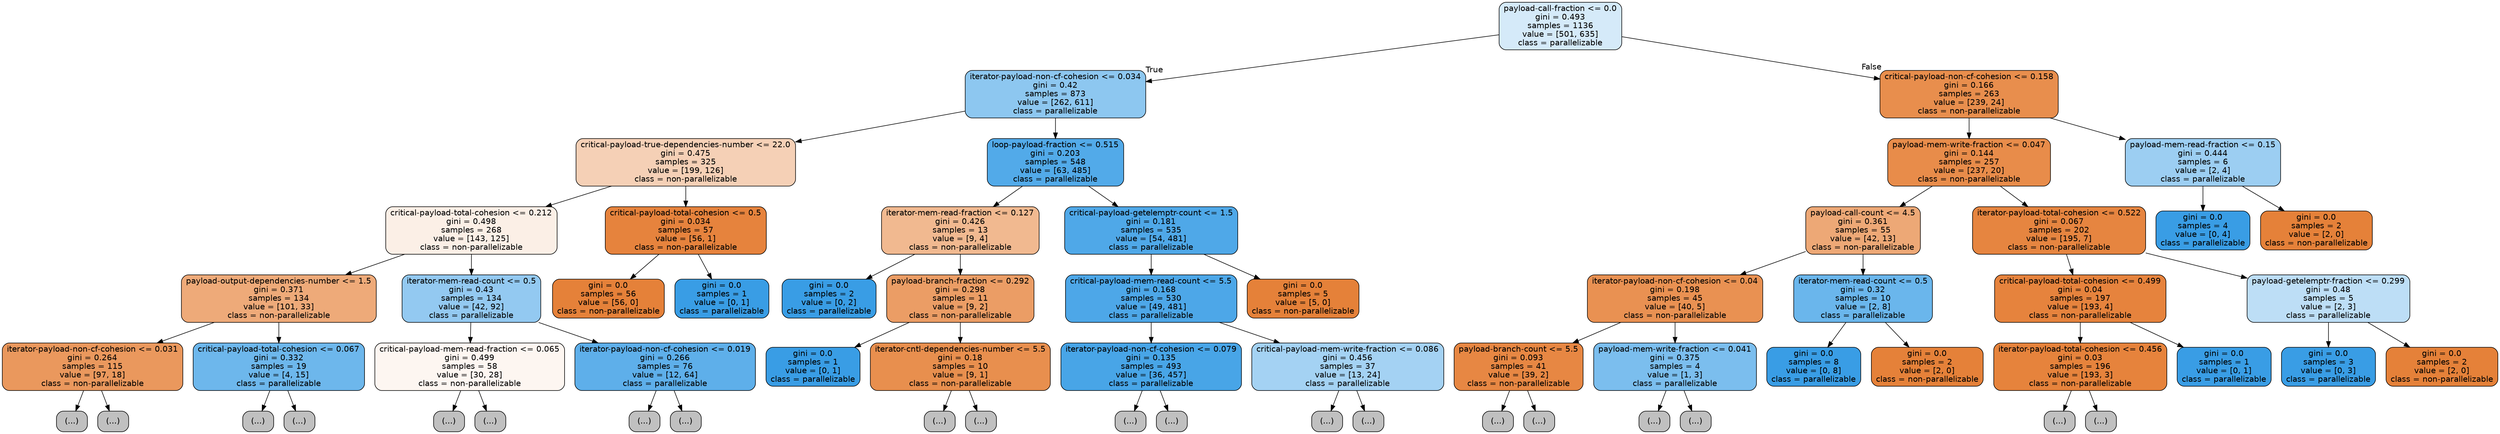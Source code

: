 digraph Tree {
node [shape=box, style="filled, rounded", color="black", fontname=helvetica] ;
edge [fontname=helvetica] ;
0 [label="payload-call-fraction <= 0.0\ngini = 0.493\nsamples = 1136\nvalue = [501, 635]\nclass = parallelizable", fillcolor="#399de536"] ;
1 [label="iterator-payload-non-cf-cohesion <= 0.034\ngini = 0.42\nsamples = 873\nvalue = [262, 611]\nclass = parallelizable", fillcolor="#399de592"] ;
0 -> 1 [labeldistance=2.5, labelangle=45, headlabel="True"] ;
2 [label="critical-payload-true-dependencies-number <= 22.0\ngini = 0.475\nsamples = 325\nvalue = [199, 126]\nclass = non-parallelizable", fillcolor="#e581395e"] ;
1 -> 2 ;
3 [label="critical-payload-total-cohesion <= 0.212\ngini = 0.498\nsamples = 268\nvalue = [143, 125]\nclass = non-parallelizable", fillcolor="#e5813920"] ;
2 -> 3 ;
4 [label="payload-output-dependencies-number <= 1.5\ngini = 0.371\nsamples = 134\nvalue = [101, 33]\nclass = non-parallelizable", fillcolor="#e58139ac"] ;
3 -> 4 ;
5 [label="iterator-payload-non-cf-cohesion <= 0.031\ngini = 0.264\nsamples = 115\nvalue = [97, 18]\nclass = non-parallelizable", fillcolor="#e58139d0"] ;
4 -> 5 ;
6 [label="(...)", fillcolor="#C0C0C0"] ;
5 -> 6 ;
21 [label="(...)", fillcolor="#C0C0C0"] ;
5 -> 21 ;
34 [label="critical-payload-total-cohesion <= 0.067\ngini = 0.332\nsamples = 19\nvalue = [4, 15]\nclass = parallelizable", fillcolor="#399de5bb"] ;
4 -> 34 ;
35 [label="(...)", fillcolor="#C0C0C0"] ;
34 -> 35 ;
40 [label="(...)", fillcolor="#C0C0C0"] ;
34 -> 40 ;
41 [label="iterator-mem-read-count <= 0.5\ngini = 0.43\nsamples = 134\nvalue = [42, 92]\nclass = parallelizable", fillcolor="#399de58b"] ;
3 -> 41 ;
42 [label="critical-payload-mem-read-fraction <= 0.065\ngini = 0.499\nsamples = 58\nvalue = [30, 28]\nclass = non-parallelizable", fillcolor="#e5813911"] ;
41 -> 42 ;
43 [label="(...)", fillcolor="#C0C0C0"] ;
42 -> 43 ;
54 [label="(...)", fillcolor="#C0C0C0"] ;
42 -> 54 ;
61 [label="iterator-payload-non-cf-cohesion <= 0.019\ngini = 0.266\nsamples = 76\nvalue = [12, 64]\nclass = parallelizable", fillcolor="#399de5cf"] ;
41 -> 61 ;
62 [label="(...)", fillcolor="#C0C0C0"] ;
61 -> 62 ;
71 [label="(...)", fillcolor="#C0C0C0"] ;
61 -> 71 ;
78 [label="critical-payload-total-cohesion <= 0.5\ngini = 0.034\nsamples = 57\nvalue = [56, 1]\nclass = non-parallelizable", fillcolor="#e58139fa"] ;
2 -> 78 ;
79 [label="gini = 0.0\nsamples = 56\nvalue = [56, 0]\nclass = non-parallelizable", fillcolor="#e58139ff"] ;
78 -> 79 ;
80 [label="gini = 0.0\nsamples = 1\nvalue = [0, 1]\nclass = parallelizable", fillcolor="#399de5ff"] ;
78 -> 80 ;
81 [label="loop-payload-fraction <= 0.515\ngini = 0.203\nsamples = 548\nvalue = [63, 485]\nclass = parallelizable", fillcolor="#399de5de"] ;
1 -> 81 ;
82 [label="iterator-mem-read-fraction <= 0.127\ngini = 0.426\nsamples = 13\nvalue = [9, 4]\nclass = non-parallelizable", fillcolor="#e581398e"] ;
81 -> 82 ;
83 [label="gini = 0.0\nsamples = 2\nvalue = [0, 2]\nclass = parallelizable", fillcolor="#399de5ff"] ;
82 -> 83 ;
84 [label="payload-branch-fraction <= 0.292\ngini = 0.298\nsamples = 11\nvalue = [9, 2]\nclass = non-parallelizable", fillcolor="#e58139c6"] ;
82 -> 84 ;
85 [label="gini = 0.0\nsamples = 1\nvalue = [0, 1]\nclass = parallelizable", fillcolor="#399de5ff"] ;
84 -> 85 ;
86 [label="iterator-cntl-dependencies-number <= 5.5\ngini = 0.18\nsamples = 10\nvalue = [9, 1]\nclass = non-parallelizable", fillcolor="#e58139e3"] ;
84 -> 86 ;
87 [label="(...)", fillcolor="#C0C0C0"] ;
86 -> 87 ;
88 [label="(...)", fillcolor="#C0C0C0"] ;
86 -> 88 ;
89 [label="critical-payload-getelemptr-count <= 1.5\ngini = 0.181\nsamples = 535\nvalue = [54, 481]\nclass = parallelizable", fillcolor="#399de5e2"] ;
81 -> 89 ;
90 [label="critical-payload-mem-read-count <= 5.5\ngini = 0.168\nsamples = 530\nvalue = [49, 481]\nclass = parallelizable", fillcolor="#399de5e5"] ;
89 -> 90 ;
91 [label="iterator-payload-non-cf-cohesion <= 0.079\ngini = 0.135\nsamples = 493\nvalue = [36, 457]\nclass = parallelizable", fillcolor="#399de5eb"] ;
90 -> 91 ;
92 [label="(...)", fillcolor="#C0C0C0"] ;
91 -> 92 ;
151 [label="(...)", fillcolor="#C0C0C0"] ;
91 -> 151 ;
160 [label="critical-payload-mem-write-fraction <= 0.086\ngini = 0.456\nsamples = 37\nvalue = [13, 24]\nclass = parallelizable", fillcolor="#399de575"] ;
90 -> 160 ;
161 [label="(...)", fillcolor="#C0C0C0"] ;
160 -> 161 ;
164 [label="(...)", fillcolor="#C0C0C0"] ;
160 -> 164 ;
171 [label="gini = 0.0\nsamples = 5\nvalue = [5, 0]\nclass = non-parallelizable", fillcolor="#e58139ff"] ;
89 -> 171 ;
172 [label="critical-payload-non-cf-cohesion <= 0.158\ngini = 0.166\nsamples = 263\nvalue = [239, 24]\nclass = non-parallelizable", fillcolor="#e58139e5"] ;
0 -> 172 [labeldistance=2.5, labelangle=-45, headlabel="False"] ;
173 [label="payload-mem-write-fraction <= 0.047\ngini = 0.144\nsamples = 257\nvalue = [237, 20]\nclass = non-parallelizable", fillcolor="#e58139e9"] ;
172 -> 173 ;
174 [label="payload-call-count <= 4.5\ngini = 0.361\nsamples = 55\nvalue = [42, 13]\nclass = non-parallelizable", fillcolor="#e58139b0"] ;
173 -> 174 ;
175 [label="iterator-payload-non-cf-cohesion <= 0.04\ngini = 0.198\nsamples = 45\nvalue = [40, 5]\nclass = non-parallelizable", fillcolor="#e58139df"] ;
174 -> 175 ;
176 [label="payload-branch-count <= 5.5\ngini = 0.093\nsamples = 41\nvalue = [39, 2]\nclass = non-parallelizable", fillcolor="#e58139f2"] ;
175 -> 176 ;
177 [label="(...)", fillcolor="#C0C0C0"] ;
176 -> 177 ;
178 [label="(...)", fillcolor="#C0C0C0"] ;
176 -> 178 ;
183 [label="payload-mem-write-fraction <= 0.041\ngini = 0.375\nsamples = 4\nvalue = [1, 3]\nclass = parallelizable", fillcolor="#399de5aa"] ;
175 -> 183 ;
184 [label="(...)", fillcolor="#C0C0C0"] ;
183 -> 184 ;
185 [label="(...)", fillcolor="#C0C0C0"] ;
183 -> 185 ;
186 [label="iterator-mem-read-count <= 0.5\ngini = 0.32\nsamples = 10\nvalue = [2, 8]\nclass = parallelizable", fillcolor="#399de5bf"] ;
174 -> 186 ;
187 [label="gini = 0.0\nsamples = 8\nvalue = [0, 8]\nclass = parallelizable", fillcolor="#399de5ff"] ;
186 -> 187 ;
188 [label="gini = 0.0\nsamples = 2\nvalue = [2, 0]\nclass = non-parallelizable", fillcolor="#e58139ff"] ;
186 -> 188 ;
189 [label="iterator-payload-total-cohesion <= 0.522\ngini = 0.067\nsamples = 202\nvalue = [195, 7]\nclass = non-parallelizable", fillcolor="#e58139f6"] ;
173 -> 189 ;
190 [label="critical-payload-total-cohesion <= 0.499\ngini = 0.04\nsamples = 197\nvalue = [193, 4]\nclass = non-parallelizable", fillcolor="#e58139fa"] ;
189 -> 190 ;
191 [label="iterator-payload-total-cohesion <= 0.456\ngini = 0.03\nsamples = 196\nvalue = [193, 3]\nclass = non-parallelizable", fillcolor="#e58139fb"] ;
190 -> 191 ;
192 [label="(...)", fillcolor="#C0C0C0"] ;
191 -> 192 ;
197 [label="(...)", fillcolor="#C0C0C0"] ;
191 -> 197 ;
202 [label="gini = 0.0\nsamples = 1\nvalue = [0, 1]\nclass = parallelizable", fillcolor="#399de5ff"] ;
190 -> 202 ;
203 [label="payload-getelemptr-fraction <= 0.299\ngini = 0.48\nsamples = 5\nvalue = [2, 3]\nclass = parallelizable", fillcolor="#399de555"] ;
189 -> 203 ;
204 [label="gini = 0.0\nsamples = 3\nvalue = [0, 3]\nclass = parallelizable", fillcolor="#399de5ff"] ;
203 -> 204 ;
205 [label="gini = 0.0\nsamples = 2\nvalue = [2, 0]\nclass = non-parallelizable", fillcolor="#e58139ff"] ;
203 -> 205 ;
206 [label="payload-mem-read-fraction <= 0.15\ngini = 0.444\nsamples = 6\nvalue = [2, 4]\nclass = parallelizable", fillcolor="#399de57f"] ;
172 -> 206 ;
207 [label="gini = 0.0\nsamples = 4\nvalue = [0, 4]\nclass = parallelizable", fillcolor="#399de5ff"] ;
206 -> 207 ;
208 [label="gini = 0.0\nsamples = 2\nvalue = [2, 0]\nclass = non-parallelizable", fillcolor="#e58139ff"] ;
206 -> 208 ;
}